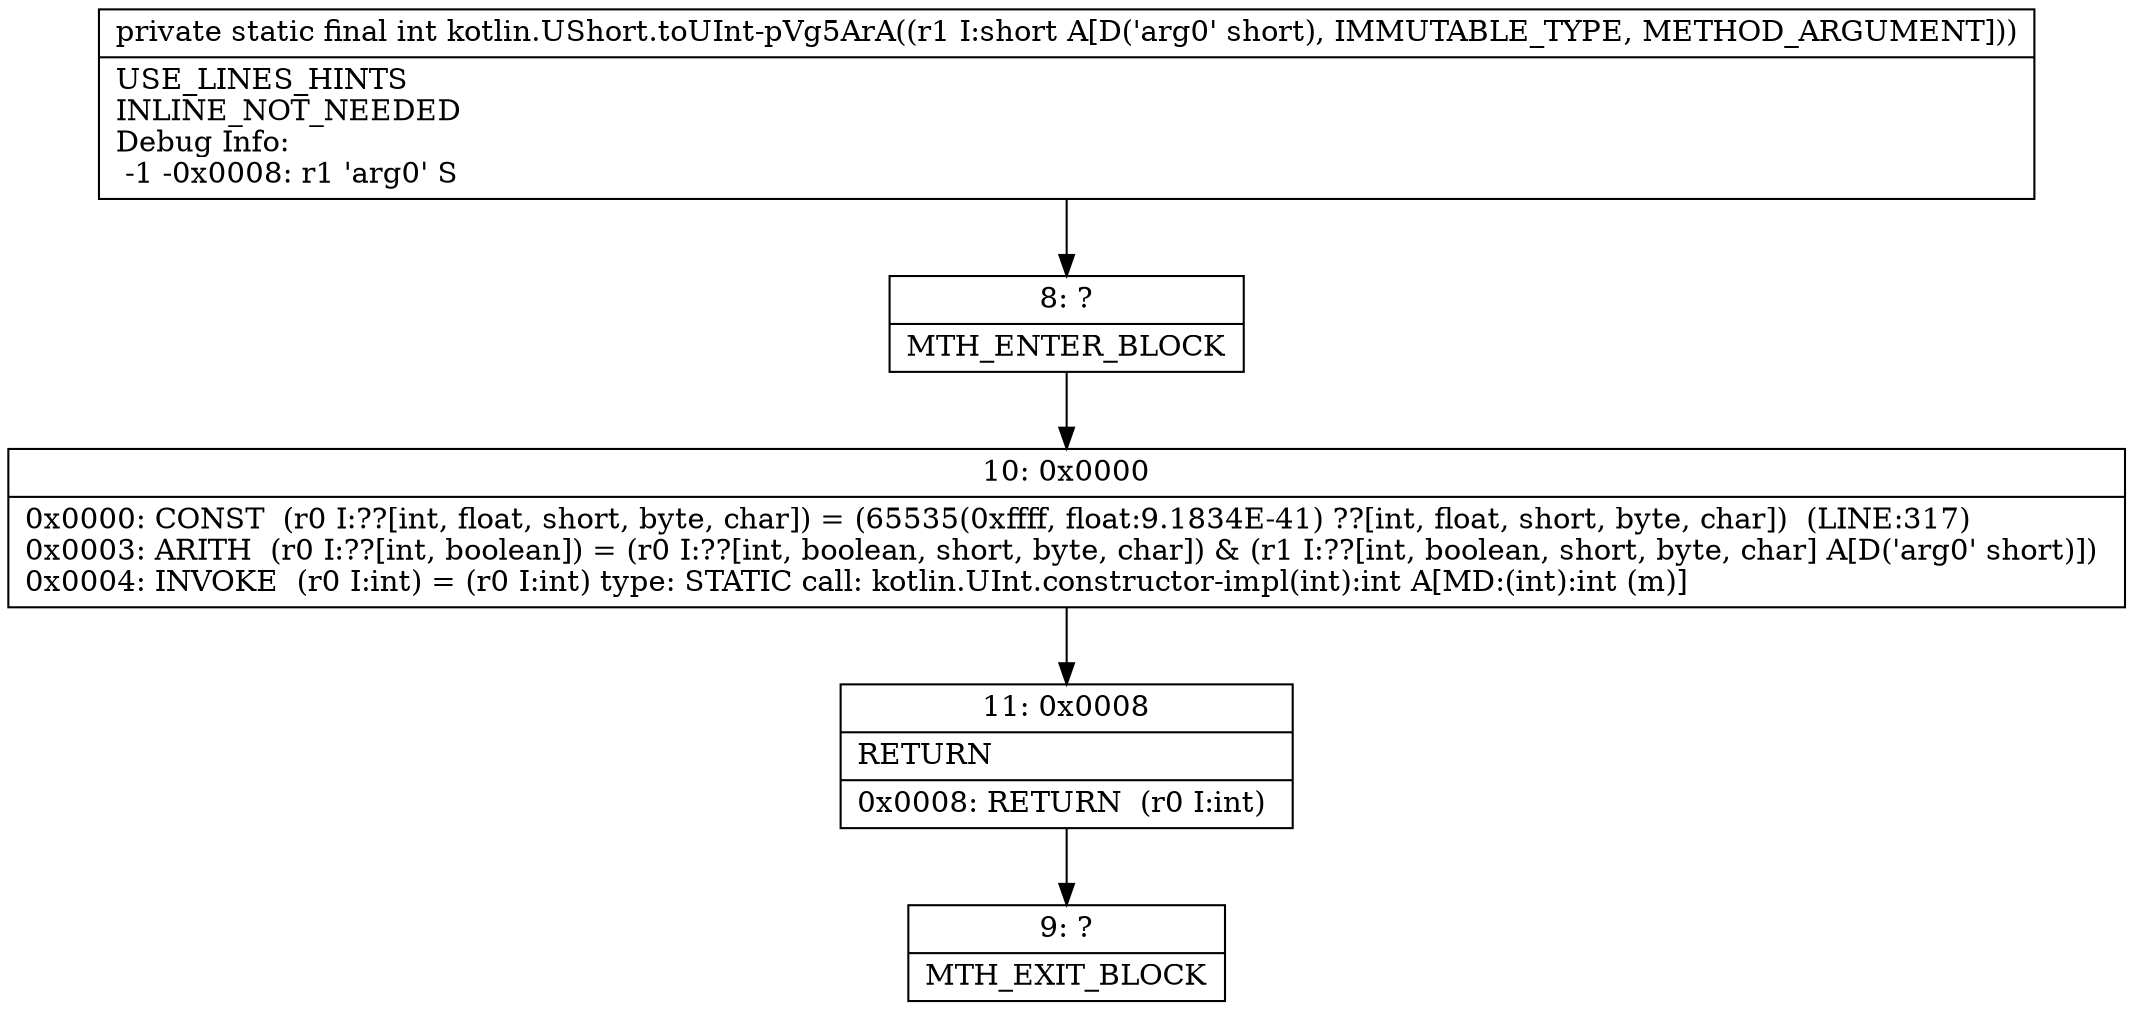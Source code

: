 digraph "CFG forkotlin.UShort.toUInt\-pVg5ArA(S)I" {
Node_8 [shape=record,label="{8\:\ ?|MTH_ENTER_BLOCK\l}"];
Node_10 [shape=record,label="{10\:\ 0x0000|0x0000: CONST  (r0 I:??[int, float, short, byte, char]) = (65535(0xffff, float:9.1834E\-41) ??[int, float, short, byte, char])  (LINE:317)\l0x0003: ARITH  (r0 I:??[int, boolean]) = (r0 I:??[int, boolean, short, byte, char]) & (r1 I:??[int, boolean, short, byte, char] A[D('arg0' short)]) \l0x0004: INVOKE  (r0 I:int) = (r0 I:int) type: STATIC call: kotlin.UInt.constructor\-impl(int):int A[MD:(int):int (m)]\l}"];
Node_11 [shape=record,label="{11\:\ 0x0008|RETURN\l|0x0008: RETURN  (r0 I:int) \l}"];
Node_9 [shape=record,label="{9\:\ ?|MTH_EXIT_BLOCK\l}"];
MethodNode[shape=record,label="{private static final int kotlin.UShort.toUInt\-pVg5ArA((r1 I:short A[D('arg0' short), IMMUTABLE_TYPE, METHOD_ARGUMENT]))  | USE_LINES_HINTS\lINLINE_NOT_NEEDED\lDebug Info:\l  \-1 \-0x0008: r1 'arg0' S\l}"];
MethodNode -> Node_8;Node_8 -> Node_10;
Node_10 -> Node_11;
Node_11 -> Node_9;
}

